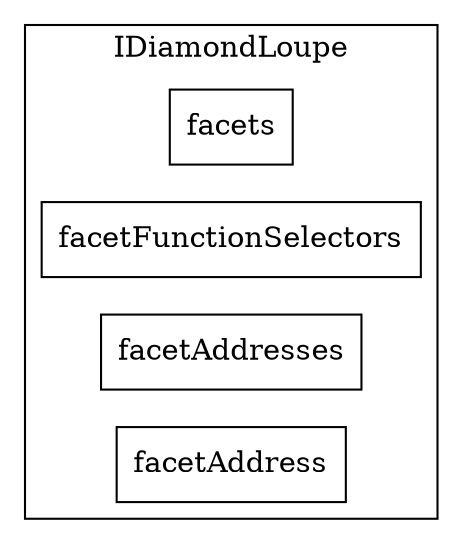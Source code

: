 strict digraph {
rankdir="LR"
node [shape=box]
subgraph cluster_40_IDiamondLoupe {
label = "IDiamondLoupe"
"40_facets" [label="facets"]
"40_facetFunctionSelectors" [label="facetFunctionSelectors"]
"40_facetAddresses" [label="facetAddresses"]
"40_facetAddress" [label="facetAddress"]
}subgraph cluster_solidity {
label = "[Solidity]"
}
}